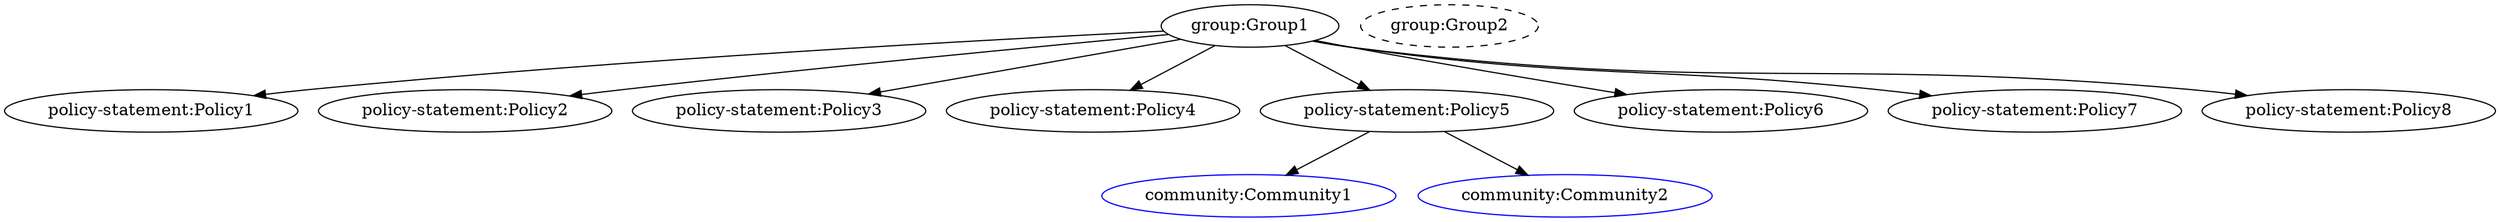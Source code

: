digraph JunOS_Dependencies {
  "group:Group1";
  "group:Group2"[style=dashed];
  "community:Community1"[color=blue];
  "community:Community2"[color=blue];
  "policy-statement:Policy1";
  "policy-statement:Policy2";
  "policy-statement:Policy3";
  "policy-statement:Policy4";
  "policy-statement:Policy5";
  "policy-statement:Policy6";
  "policy-statement:Policy7";
  "policy-statement:Policy8";
  "group:Group1" -> "policy-statement:Policy1";
  "group:Group1" -> "policy-statement:Policy2";
  "group:Group1" -> "policy-statement:Policy3";
  "group:Group1" -> "policy-statement:Policy4";
  "group:Group1" -> "policy-statement:Policy5";
  "group:Group1" -> "policy-statement:Policy6";
  "group:Group1" -> "policy-statement:Policy7";
  "group:Group1" -> "policy-statement:Policy8";
  "policy-statement:Policy5" -> "community:Community1";
  "policy-statement:Policy5" -> "community:Community2";
}
